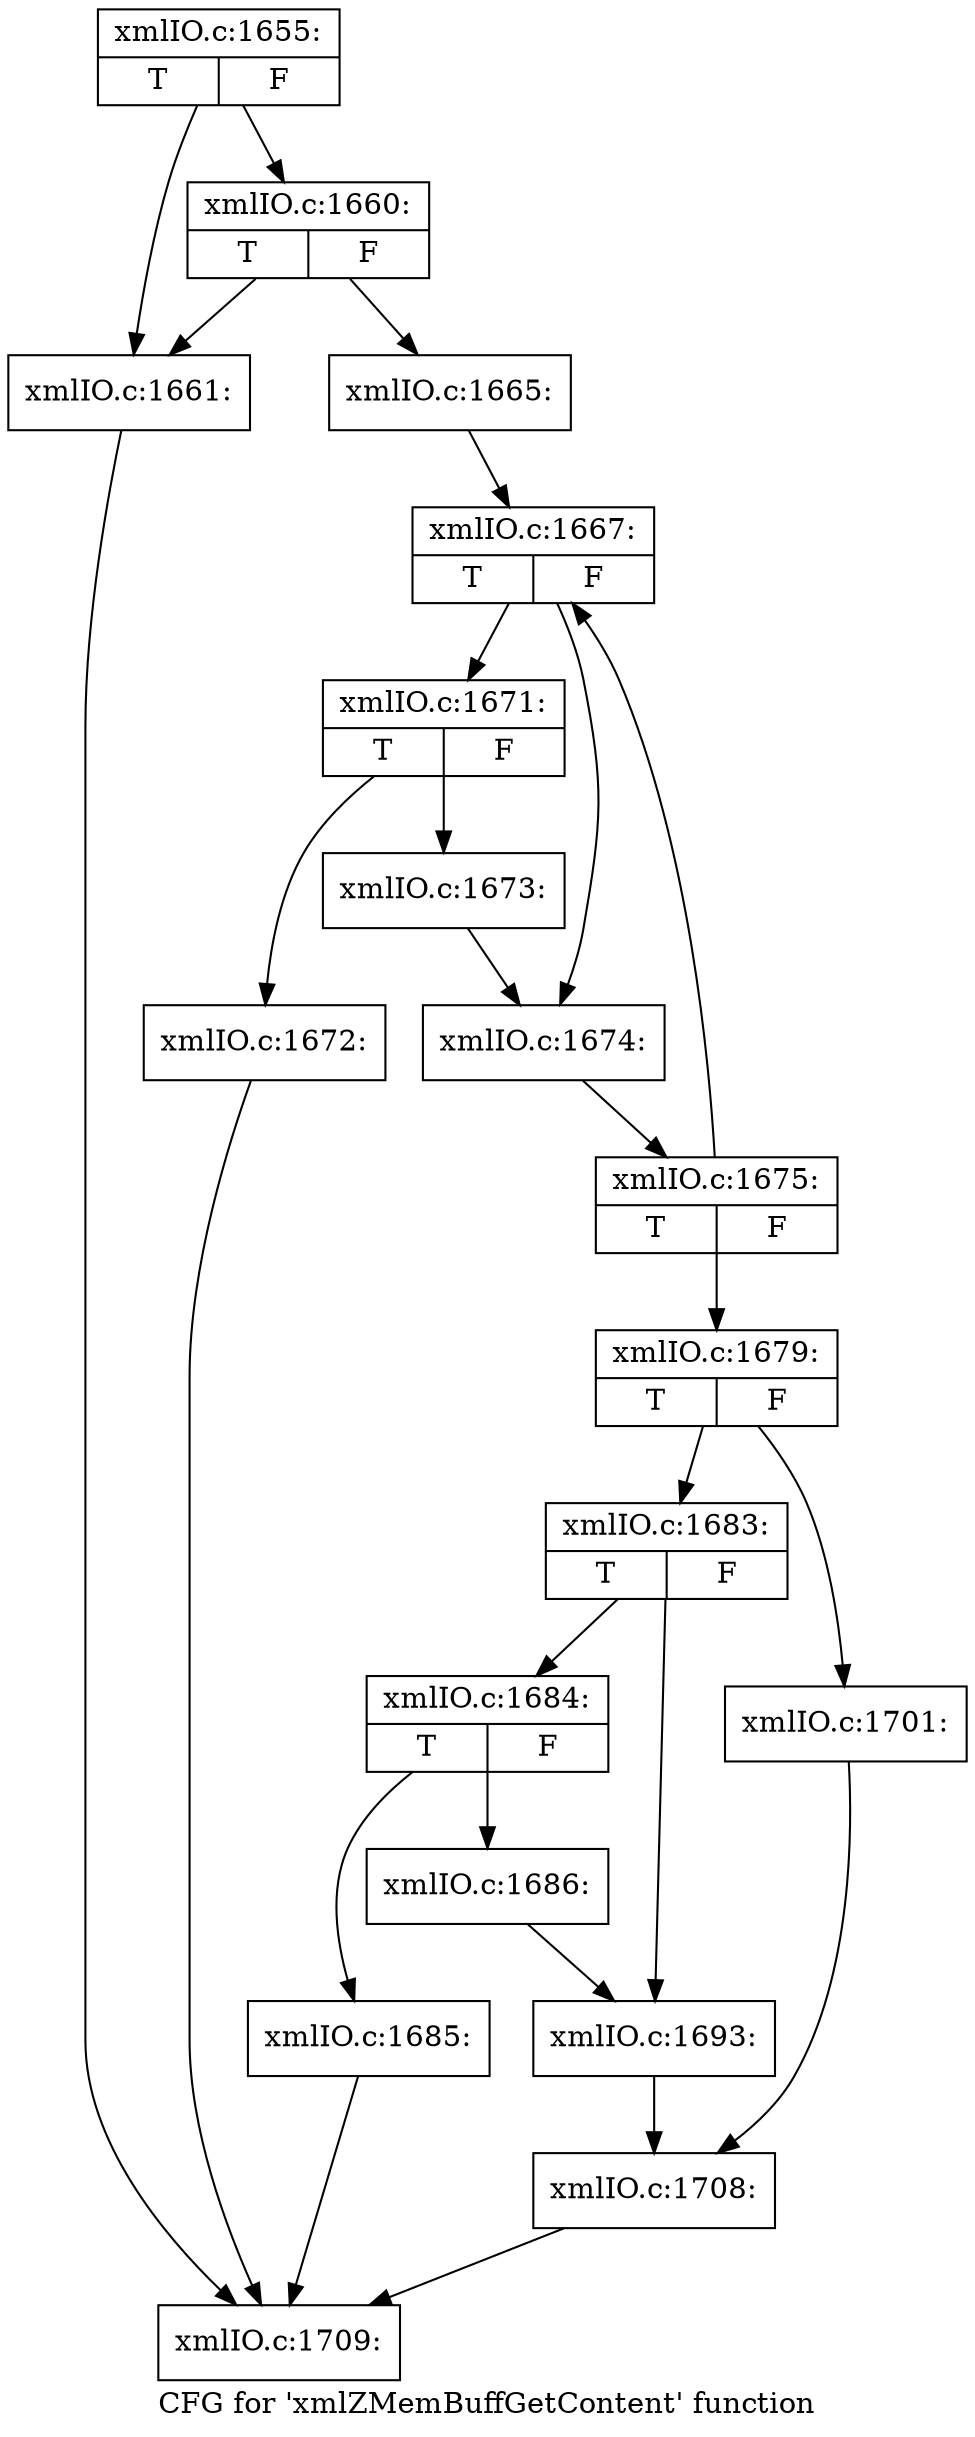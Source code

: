 digraph "CFG for 'xmlZMemBuffGetContent' function" {
	label="CFG for 'xmlZMemBuffGetContent' function";

	Node0x55ed3469e2f0 [shape=record,label="{xmlIO.c:1655:|{<s0>T|<s1>F}}"];
	Node0x55ed3469e2f0 -> Node0x55ed347bafa0;
	Node0x55ed3469e2f0 -> Node0x55ed347bb040;
	Node0x55ed347bb040 [shape=record,label="{xmlIO.c:1660:|{<s0>T|<s1>F}}"];
	Node0x55ed347bb040 -> Node0x55ed347bafa0;
	Node0x55ed347bb040 -> Node0x55ed347baff0;
	Node0x55ed347bafa0 [shape=record,label="{xmlIO.c:1661:}"];
	Node0x55ed347bafa0 -> Node0x55ed3469e340;
	Node0x55ed347baff0 [shape=record,label="{xmlIO.c:1665:}"];
	Node0x55ed347baff0 -> Node0x55ed347bb7d0;
	Node0x55ed347bb7d0 [shape=record,label="{xmlIO.c:1667:|{<s0>T|<s1>F}}"];
	Node0x55ed347bb7d0 -> Node0x55ed347bbc70;
	Node0x55ed347bb7d0 -> Node0x55ed347bbcc0;
	Node0x55ed347bbc70 [shape=record,label="{xmlIO.c:1671:|{<s0>T|<s1>F}}"];
	Node0x55ed347bbc70 -> Node0x55ed347bc000;
	Node0x55ed347bbc70 -> Node0x55ed347bc050;
	Node0x55ed347bc000 [shape=record,label="{xmlIO.c:1672:}"];
	Node0x55ed347bc000 -> Node0x55ed3469e340;
	Node0x55ed347bc050 [shape=record,label="{xmlIO.c:1673:}"];
	Node0x55ed347bc050 -> Node0x55ed347bbcc0;
	Node0x55ed347bbcc0 [shape=record,label="{xmlIO.c:1674:}"];
	Node0x55ed347bbcc0 -> Node0x55ed347bb780;
	Node0x55ed347bb780 [shape=record,label="{xmlIO.c:1675:|{<s0>T|<s1>F}}"];
	Node0x55ed347bb780 -> Node0x55ed347bb7d0;
	Node0x55ed347bb780 -> Node0x55ed347bb730;
	Node0x55ed347bb730 [shape=record,label="{xmlIO.c:1679:|{<s0>T|<s1>F}}"];
	Node0x55ed347bb730 -> Node0x55ed347bcae0;
	Node0x55ed347bb730 -> Node0x55ed347bcb80;
	Node0x55ed347bcae0 [shape=record,label="{xmlIO.c:1683:|{<s0>T|<s1>F}}"];
	Node0x55ed347bcae0 -> Node0x55ed347bcee0;
	Node0x55ed347bcae0 -> Node0x55ed347bcf30;
	Node0x55ed347bcee0 [shape=record,label="{xmlIO.c:1684:|{<s0>T|<s1>F}}"];
	Node0x55ed347bcee0 -> Node0x55ed347bd5c0;
	Node0x55ed347bcee0 -> Node0x55ed347bd610;
	Node0x55ed347bd5c0 [shape=record,label="{xmlIO.c:1685:}"];
	Node0x55ed347bd5c0 -> Node0x55ed3469e340;
	Node0x55ed347bd610 [shape=record,label="{xmlIO.c:1686:}"];
	Node0x55ed347bd610 -> Node0x55ed347bcf30;
	Node0x55ed347bcf30 [shape=record,label="{xmlIO.c:1693:}"];
	Node0x55ed347bcf30 -> Node0x55ed347bcb30;
	Node0x55ed347bcb80 [shape=record,label="{xmlIO.c:1701:}"];
	Node0x55ed347bcb80 -> Node0x55ed347bcb30;
	Node0x55ed347bcb30 [shape=record,label="{xmlIO.c:1708:}"];
	Node0x55ed347bcb30 -> Node0x55ed3469e340;
	Node0x55ed3469e340 [shape=record,label="{xmlIO.c:1709:}"];
}
